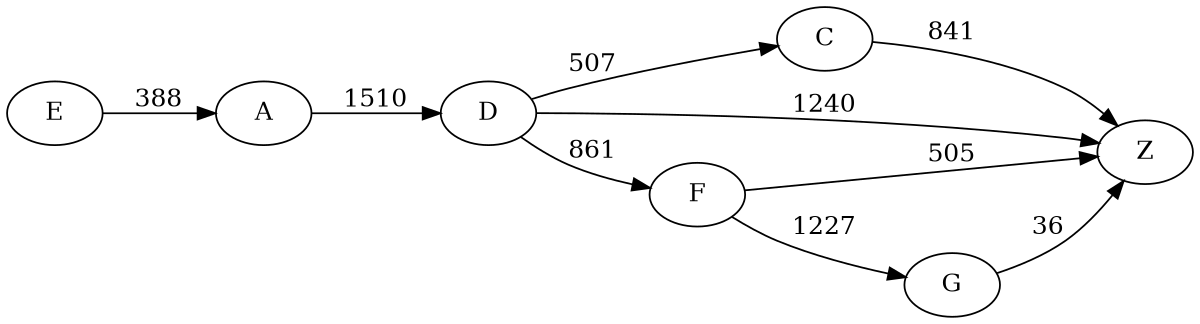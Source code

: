 digraph G {
	rankdir=LR size="8,5"
	E
	A
	E -> A [label=388]
	A
	D
	A -> D [label=1510]
	D
	C
	D -> C [label=507]
	D
	Z
	D -> Z [label=1240]
	D
	F
	D -> F [label=861]
	C
	Z
	C -> Z [label=841]
	F
	Z
	F -> Z [label=505]
	F
	G
	F -> G [label=1227]
	G
	Z
	G -> Z [label=36]
}

